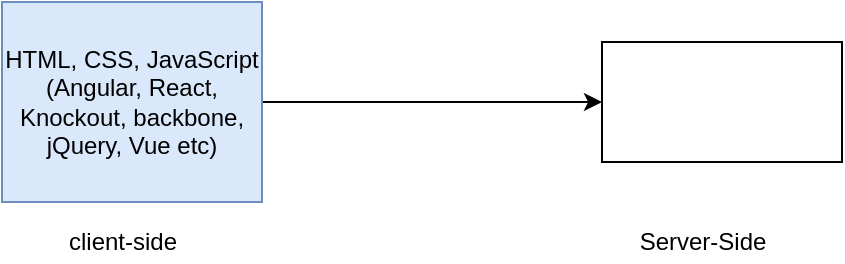 <mxfile version="15.7.3" type="device"><diagram id="NK69Jrz8dM-umJtPQWrQ" name="Page-1"><mxGraphModel dx="782" dy="468" grid="1" gridSize="10" guides="1" tooltips="1" connect="1" arrows="1" fold="1" page="1" pageScale="1" pageWidth="850" pageHeight="1100" math="0" shadow="0"><root><mxCell id="0"/><mxCell id="1" parent="0"/><mxCell id="CMw8SpCpAzj0KVpWMXhe-5" style="edgeStyle=orthogonalEdgeStyle;rounded=0;orthogonalLoop=1;jettySize=auto;html=1;exitX=1;exitY=0.5;exitDx=0;exitDy=0;entryX=0;entryY=0.5;entryDx=0;entryDy=0;" edge="1" parent="1" source="CMw8SpCpAzj0KVpWMXhe-1" target="CMw8SpCpAzj0KVpWMXhe-3"><mxGeometry relative="1" as="geometry"/></mxCell><mxCell id="CMw8SpCpAzj0KVpWMXhe-1" value="HTML, CSS, JavaScript&lt;br&gt;(Angular, React, Knockout, backbone, jQuery, Vue etc)" style="rounded=0;whiteSpace=wrap;html=1;fillColor=#dae8fc;strokeColor=#6c8ebf;" vertex="1" parent="1"><mxGeometry x="160" y="140" width="130" height="100" as="geometry"/></mxCell><mxCell id="CMw8SpCpAzj0KVpWMXhe-2" value="client-side" style="text;html=1;align=center;verticalAlign=middle;resizable=0;points=[];autosize=1;strokeColor=none;fillColor=none;" vertex="1" parent="1"><mxGeometry x="185" y="250" width="70" height="20" as="geometry"/></mxCell><mxCell id="CMw8SpCpAzj0KVpWMXhe-3" value="" style="rounded=0;whiteSpace=wrap;html=1;" vertex="1" parent="1"><mxGeometry x="460" y="160" width="120" height="60" as="geometry"/></mxCell><mxCell id="CMw8SpCpAzj0KVpWMXhe-4" value="Server-Side" style="text;html=1;align=center;verticalAlign=middle;resizable=0;points=[];autosize=1;strokeColor=none;fillColor=none;" vertex="1" parent="1"><mxGeometry x="470" y="250" width="80" height="20" as="geometry"/></mxCell></root></mxGraphModel></diagram></mxfile>